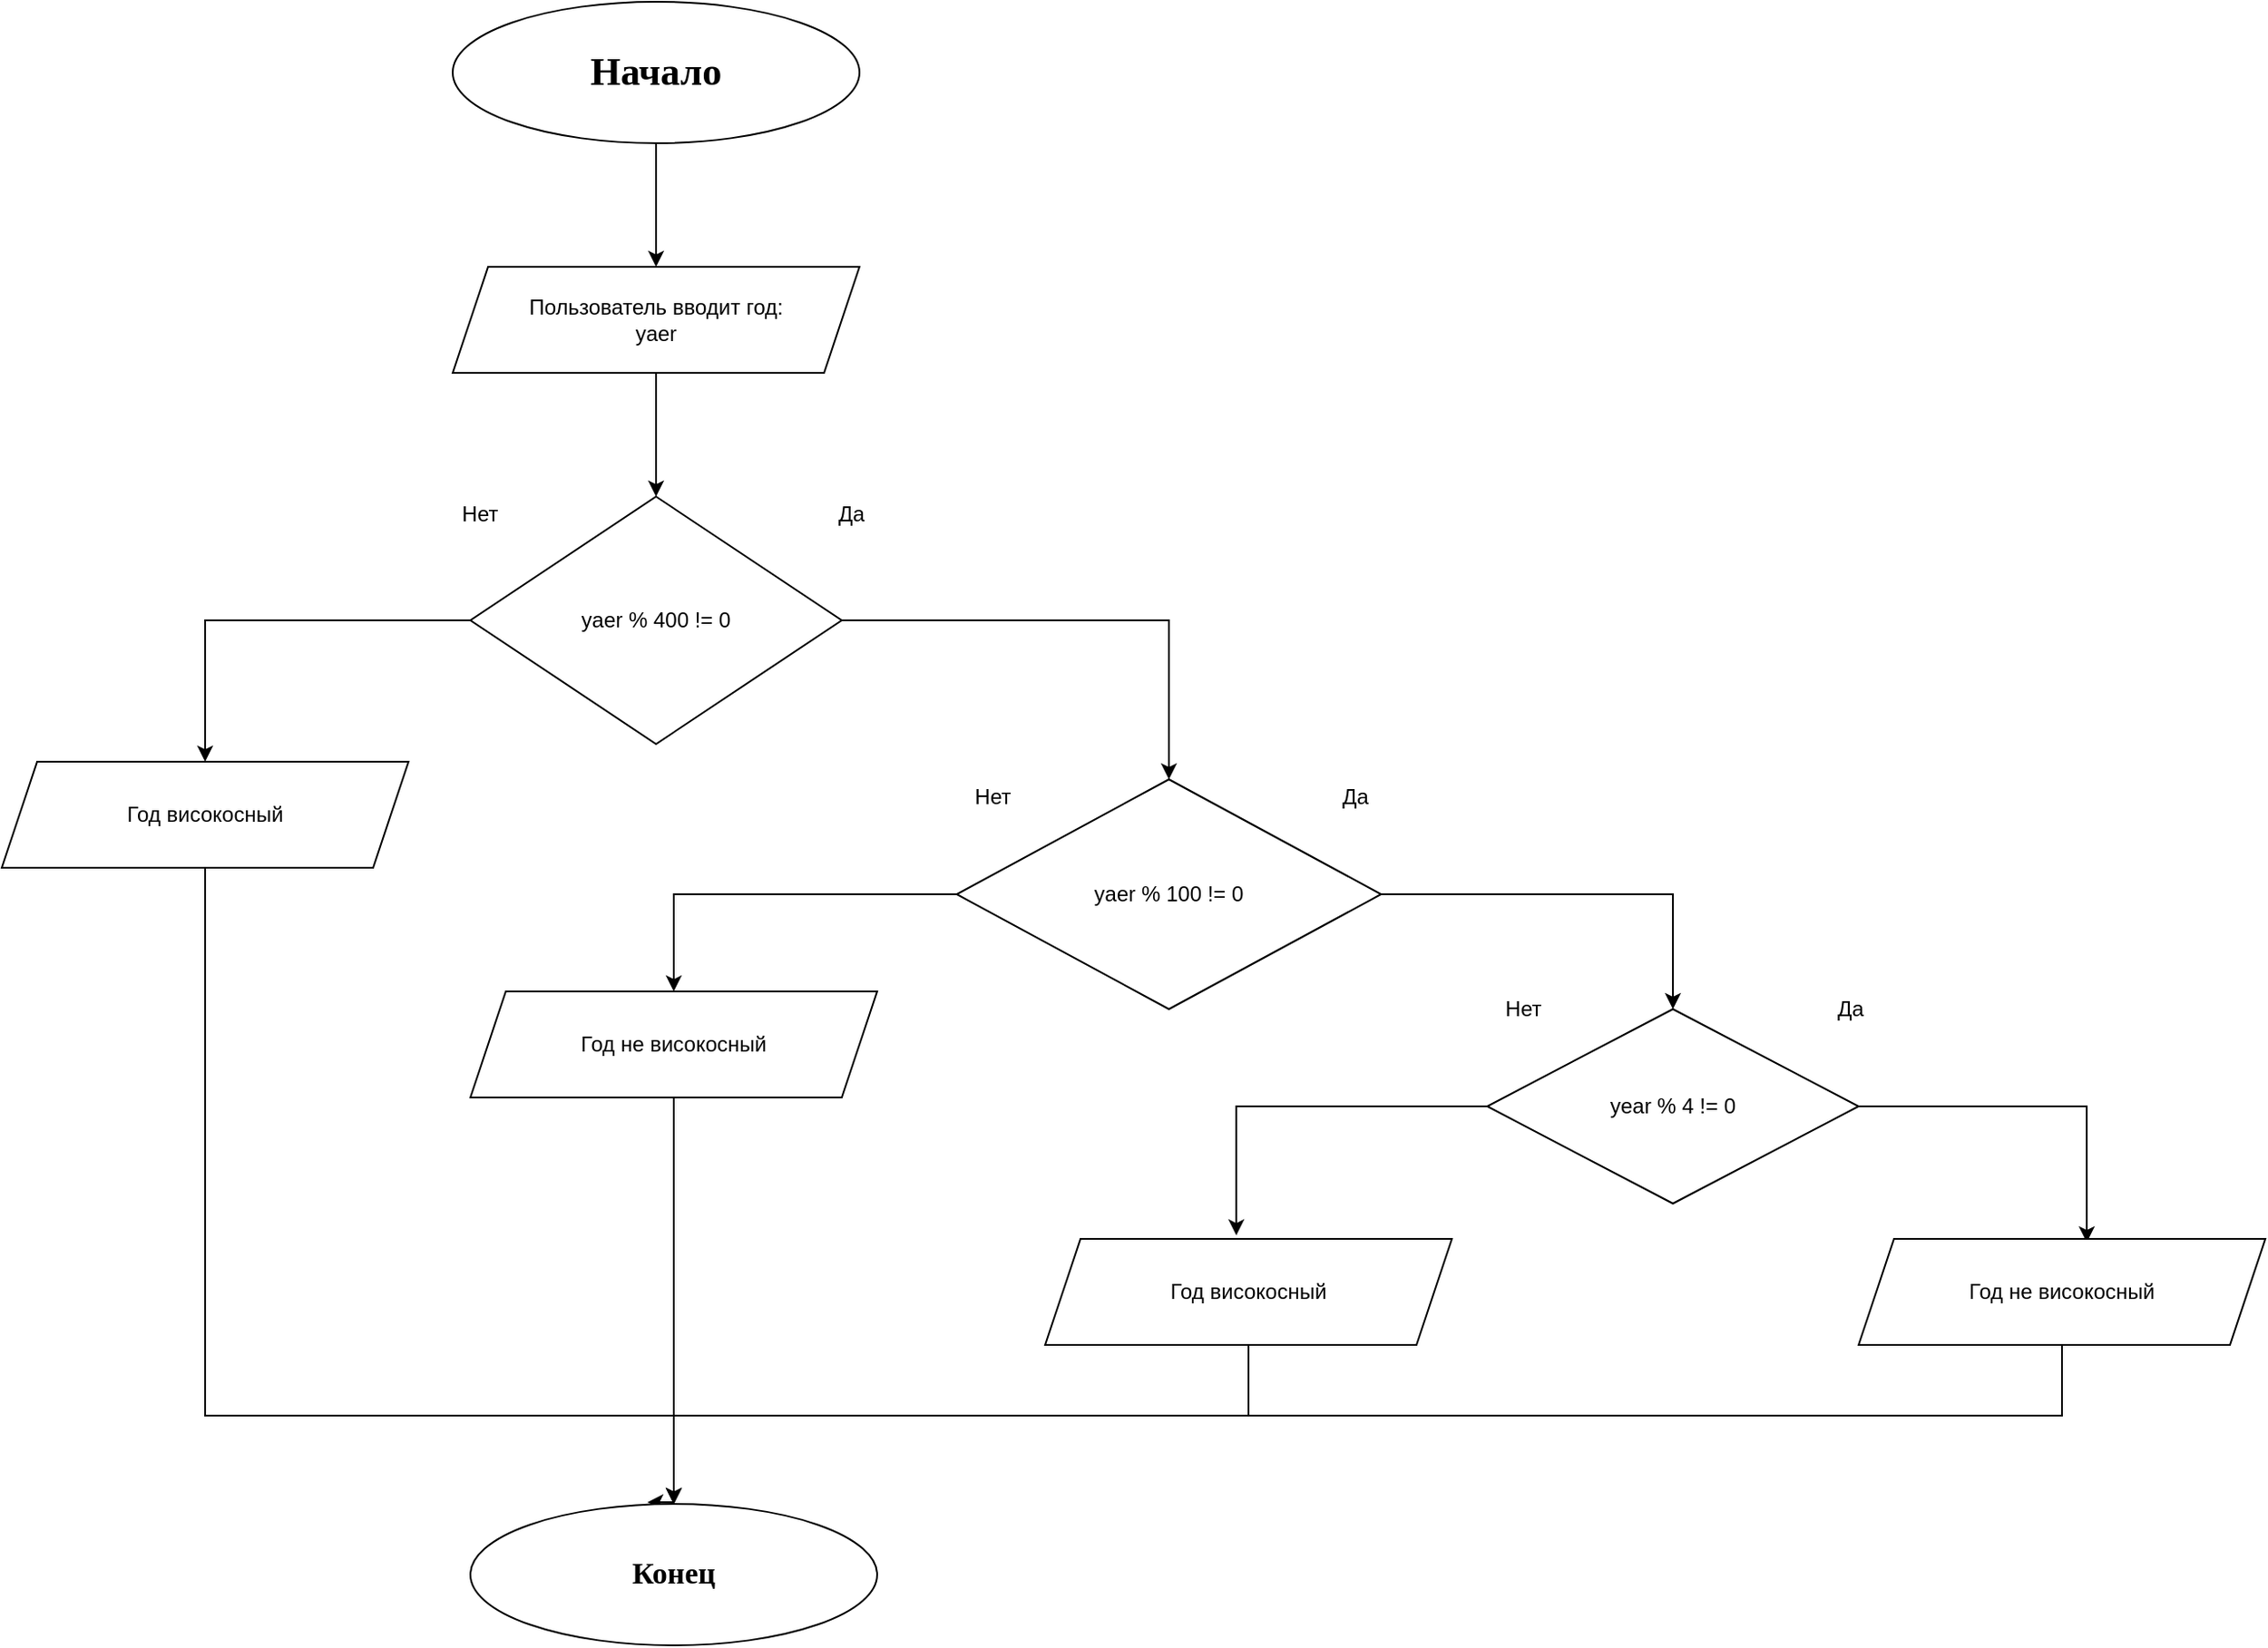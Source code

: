 <mxfile version="14.5.1" type="device"><diagram name="Page-1" id="8ce9d11a-91a2-4d17-14d8-a56ed91bf033"><mxGraphModel dx="460" dy="853" grid="1" gridSize="10" guides="1" tooltips="1" connect="1" arrows="1" fold="1" page="1" pageScale="1" pageWidth="1100" pageHeight="850" background="#ffffff" math="0" shadow="0"><root><mxCell id="0"/><mxCell id="1" parent="0"/><mxCell id="_XCbhfWOKeE48rPVrcrN-4" style="edgeStyle=orthogonalEdgeStyle;rounded=0;orthogonalLoop=1;jettySize=auto;html=1;" edge="1" parent="1" source="_XCbhfWOKeE48rPVrcrN-1" target="_XCbhfWOKeE48rPVrcrN-3"><mxGeometry relative="1" as="geometry"/></mxCell><mxCell id="_XCbhfWOKeE48rPVrcrN-1" value="&lt;font face=&quot;Times New Roman&quot; style=&quot;font-size: 22px&quot;&gt;&lt;b&gt;Начало&lt;/b&gt;&lt;/font&gt;" style="ellipse;whiteSpace=wrap;html=1;" vertex="1" parent="1"><mxGeometry x="435" y="80" width="230" height="80" as="geometry"/></mxCell><mxCell id="_XCbhfWOKeE48rPVrcrN-31" style="edgeStyle=orthogonalEdgeStyle;rounded=0;orthogonalLoop=1;jettySize=auto;html=1;" edge="1" parent="1" source="_XCbhfWOKeE48rPVrcrN-3" target="_XCbhfWOKeE48rPVrcrN-5"><mxGeometry relative="1" as="geometry"/></mxCell><mxCell id="_XCbhfWOKeE48rPVrcrN-3" value="Пользователь вводит год:&lt;br&gt;yaer" style="shape=parallelogram;perimeter=parallelogramPerimeter;whiteSpace=wrap;html=1;fixedSize=1;" vertex="1" parent="1"><mxGeometry x="435" y="230" width="230" height="60" as="geometry"/></mxCell><mxCell id="_XCbhfWOKeE48rPVrcrN-9" style="edgeStyle=orthogonalEdgeStyle;rounded=0;orthogonalLoop=1;jettySize=auto;html=1;" edge="1" parent="1" source="_XCbhfWOKeE48rPVrcrN-5" target="_XCbhfWOKeE48rPVrcrN-8"><mxGeometry relative="1" as="geometry"/></mxCell><mxCell id="_XCbhfWOKeE48rPVrcrN-21" style="edgeStyle=orthogonalEdgeStyle;rounded=0;orthogonalLoop=1;jettySize=auto;html=1;entryX=0.5;entryY=0;entryDx=0;entryDy=0;" edge="1" parent="1" source="_XCbhfWOKeE48rPVrcrN-5" target="_XCbhfWOKeE48rPVrcrN-10"><mxGeometry relative="1" as="geometry"/></mxCell><mxCell id="_XCbhfWOKeE48rPVrcrN-5" value="yaer % 400 != 0" style="rhombus;whiteSpace=wrap;html=1;" vertex="1" parent="1"><mxGeometry x="445" y="360" width="210" height="140" as="geometry"/></mxCell><mxCell id="_XCbhfWOKeE48rPVrcrN-6" value="Да" style="text;html=1;align=center;verticalAlign=middle;resizable=0;points=[];autosize=1;" vertex="1" parent="1"><mxGeometry x="645" y="360" width="30" height="20" as="geometry"/></mxCell><mxCell id="_XCbhfWOKeE48rPVrcrN-7" value="Нет" style="text;html=1;align=center;verticalAlign=middle;resizable=0;points=[];autosize=1;" vertex="1" parent="1"><mxGeometry x="430" y="360" width="40" height="20" as="geometry"/></mxCell><mxCell id="_XCbhfWOKeE48rPVrcrN-30" style="edgeStyle=orthogonalEdgeStyle;rounded=0;orthogonalLoop=1;jettySize=auto;html=1;entryX=0.435;entryY=-0.012;entryDx=0;entryDy=0;entryPerimeter=0;" edge="1" parent="1" source="_XCbhfWOKeE48rPVrcrN-8" target="_XCbhfWOKeE48rPVrcrN-20"><mxGeometry relative="1" as="geometry"><Array as="points"><mxPoint x="295" y="880"/><mxPoint x="560" y="880"/><mxPoint x="560" y="929"/></Array></mxGeometry></mxCell><mxCell id="_XCbhfWOKeE48rPVrcrN-8" value="Год високосный" style="shape=parallelogram;perimeter=parallelogramPerimeter;whiteSpace=wrap;html=1;fixedSize=1;" vertex="1" parent="1"><mxGeometry x="180" y="510" width="230" height="60" as="geometry"/></mxCell><mxCell id="_XCbhfWOKeE48rPVrcrN-23" style="edgeStyle=orthogonalEdgeStyle;rounded=0;orthogonalLoop=1;jettySize=auto;html=1;entryX=0.5;entryY=0;entryDx=0;entryDy=0;" edge="1" parent="1" source="_XCbhfWOKeE48rPVrcrN-10" target="_XCbhfWOKeE48rPVrcrN-14"><mxGeometry relative="1" as="geometry"/></mxCell><mxCell id="_XCbhfWOKeE48rPVrcrN-24" style="edgeStyle=orthogonalEdgeStyle;rounded=0;orthogonalLoop=1;jettySize=auto;html=1;entryX=0.5;entryY=0;entryDx=0;entryDy=0;" edge="1" parent="1" source="_XCbhfWOKeE48rPVrcrN-10" target="_XCbhfWOKeE48rPVrcrN-15"><mxGeometry relative="1" as="geometry"/></mxCell><mxCell id="_XCbhfWOKeE48rPVrcrN-10" value="yaer % 100 != 0" style="rhombus;whiteSpace=wrap;html=1;" vertex="1" parent="1"><mxGeometry x="720" y="520" width="240" height="130" as="geometry"/></mxCell><mxCell id="_XCbhfWOKeE48rPVrcrN-12" value="Да" style="text;html=1;align=center;verticalAlign=middle;resizable=0;points=[];autosize=1;" vertex="1" parent="1"><mxGeometry x="930" y="520" width="30" height="20" as="geometry"/></mxCell><mxCell id="_XCbhfWOKeE48rPVrcrN-13" value="Нет" style="text;html=1;align=center;verticalAlign=middle;resizable=0;points=[];autosize=1;" vertex="1" parent="1"><mxGeometry x="720" y="520" width="40" height="20" as="geometry"/></mxCell><mxCell id="_XCbhfWOKeE48rPVrcrN-29" style="edgeStyle=orthogonalEdgeStyle;rounded=0;orthogonalLoop=1;jettySize=auto;html=1;entryX=0.5;entryY=0;entryDx=0;entryDy=0;" edge="1" parent="1" source="_XCbhfWOKeE48rPVrcrN-14" target="_XCbhfWOKeE48rPVrcrN-20"><mxGeometry relative="1" as="geometry"/></mxCell><mxCell id="_XCbhfWOKeE48rPVrcrN-14" value="Год не високосный" style="shape=parallelogram;perimeter=parallelogramPerimeter;whiteSpace=wrap;html=1;fixedSize=1;" vertex="1" parent="1"><mxGeometry x="445" y="640" width="230" height="60" as="geometry"/></mxCell><mxCell id="_XCbhfWOKeE48rPVrcrN-25" style="edgeStyle=orthogonalEdgeStyle;rounded=0;orthogonalLoop=1;jettySize=auto;html=1;entryX=0.47;entryY=-0.033;entryDx=0;entryDy=0;entryPerimeter=0;" edge="1" parent="1" source="_XCbhfWOKeE48rPVrcrN-15" target="_XCbhfWOKeE48rPVrcrN-18"><mxGeometry relative="1" as="geometry"/></mxCell><mxCell id="_XCbhfWOKeE48rPVrcrN-26" style="edgeStyle=orthogonalEdgeStyle;rounded=0;orthogonalLoop=1;jettySize=auto;html=1;entryX=0.561;entryY=0.033;entryDx=0;entryDy=0;entryPerimeter=0;" edge="1" parent="1" source="_XCbhfWOKeE48rPVrcrN-15" target="_XCbhfWOKeE48rPVrcrN-19"><mxGeometry relative="1" as="geometry"><Array as="points"><mxPoint x="1359" y="705"/></Array></mxGeometry></mxCell><mxCell id="_XCbhfWOKeE48rPVrcrN-15" value="year % 4 != 0" style="rhombus;whiteSpace=wrap;html=1;" vertex="1" parent="1"><mxGeometry x="1020" y="650" width="210" height="110" as="geometry"/></mxCell><mxCell id="_XCbhfWOKeE48rPVrcrN-16" value="Да" style="text;html=1;align=center;verticalAlign=middle;resizable=0;points=[];autosize=1;" vertex="1" parent="1"><mxGeometry x="1210" y="640" width="30" height="20" as="geometry"/></mxCell><mxCell id="_XCbhfWOKeE48rPVrcrN-17" value="Нет" style="text;html=1;align=center;verticalAlign=middle;resizable=0;points=[];autosize=1;" vertex="1" parent="1"><mxGeometry x="1020" y="640" width="40" height="20" as="geometry"/></mxCell><mxCell id="_XCbhfWOKeE48rPVrcrN-28" style="edgeStyle=orthogonalEdgeStyle;rounded=0;orthogonalLoop=1;jettySize=auto;html=1;" edge="1" parent="1" source="_XCbhfWOKeE48rPVrcrN-18" target="_XCbhfWOKeE48rPVrcrN-20"><mxGeometry relative="1" as="geometry"><mxPoint x="550" y="920" as="targetPoint"/><Array as="points"><mxPoint x="885" y="880"/><mxPoint x="560" y="880"/></Array></mxGeometry></mxCell><mxCell id="_XCbhfWOKeE48rPVrcrN-18" value="Год високосный" style="shape=parallelogram;perimeter=parallelogramPerimeter;whiteSpace=wrap;html=1;fixedSize=1;" vertex="1" parent="1"><mxGeometry x="770" y="780" width="230" height="60" as="geometry"/></mxCell><mxCell id="_XCbhfWOKeE48rPVrcrN-27" style="edgeStyle=orthogonalEdgeStyle;rounded=0;orthogonalLoop=1;jettySize=auto;html=1;entryX=0.5;entryY=0;entryDx=0;entryDy=0;" edge="1" parent="1" source="_XCbhfWOKeE48rPVrcrN-19" target="_XCbhfWOKeE48rPVrcrN-20"><mxGeometry relative="1" as="geometry"><Array as="points"><mxPoint x="1345" y="880"/><mxPoint x="560" y="880"/></Array></mxGeometry></mxCell><mxCell id="_XCbhfWOKeE48rPVrcrN-19" value="Год не високосный" style="shape=parallelogram;perimeter=parallelogramPerimeter;whiteSpace=wrap;html=1;fixedSize=1;" vertex="1" parent="1"><mxGeometry x="1230" y="780" width="230" height="60" as="geometry"/></mxCell><mxCell id="_XCbhfWOKeE48rPVrcrN-20" value="Конец" style="ellipse;whiteSpace=wrap;html=1;fontFamily=Times New Roman;fontStyle=1;fontSize=17;" vertex="1" parent="1"><mxGeometry x="445" y="930" width="230" height="80" as="geometry"/></mxCell></root></mxGraphModel></diagram></mxfile>